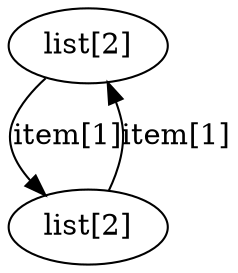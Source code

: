 digraph G {
    4299996768 -> 4299996624 [label="item[1]"];
    4299996624 -> 4299996768 [label="item[1]"];
    4299996768 [label="list[2]"];
    4299996624 [label="list[2]"];
}
